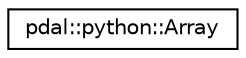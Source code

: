 digraph "Graphical Class Hierarchy"
{
  edge [fontname="Helvetica",fontsize="10",labelfontname="Helvetica",labelfontsize="10"];
  node [fontname="Helvetica",fontsize="10",shape=record];
  rankdir="LR";
  Node1 [label="pdal::python::Array",height=0.2,width=0.4,color="black", fillcolor="white", style="filled",URL="$classpdal_1_1python_1_1Array.html"];
}
